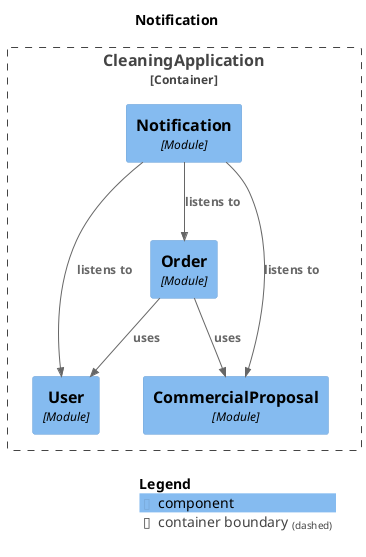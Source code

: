 @startuml
set separator none
title Notification

top to bottom direction

!include <C4/C4>
!include <C4/C4_Context>
!include <C4/C4_Component>

Container_Boundary("CleaningApplication.CleaningApplication_boundary", "CleaningApplication", $tags="") {
  Component(CleaningApplication.CleaningApplication.Notification, "Notification", $techn="Module", $descr="", $tags="", $link="")
  Component(CleaningApplication.CleaningApplication.User, "User", $techn="Module", $descr="", $tags="", $link="")
  Component(CleaningApplication.CleaningApplication.CommercialProposal, "CommercialProposal", $techn="Module", $descr="", $tags="", $link="")
  Component(CleaningApplication.CleaningApplication.Order, "Order", $techn="Module", $descr="", $tags="", $link="")
}

Rel(CleaningApplication.CleaningApplication.Order, CleaningApplication.CleaningApplication.User, "uses", $techn="", $tags="", $link="")
Rel(CleaningApplication.CleaningApplication.Order, CleaningApplication.CleaningApplication.CommercialProposal, "uses", $techn="", $tags="", $link="")
Rel(CleaningApplication.CleaningApplication.Notification, CleaningApplication.CleaningApplication.User, "listens to", $techn="", $tags="", $link="")
Rel(CleaningApplication.CleaningApplication.Notification, CleaningApplication.CleaningApplication.CommercialProposal, "listens to", $techn="", $tags="", $link="")
Rel(CleaningApplication.CleaningApplication.Notification, CleaningApplication.CleaningApplication.Order, "listens to", $techn="", $tags="", $link="")

SHOW_LEGEND(true)
@enduml
